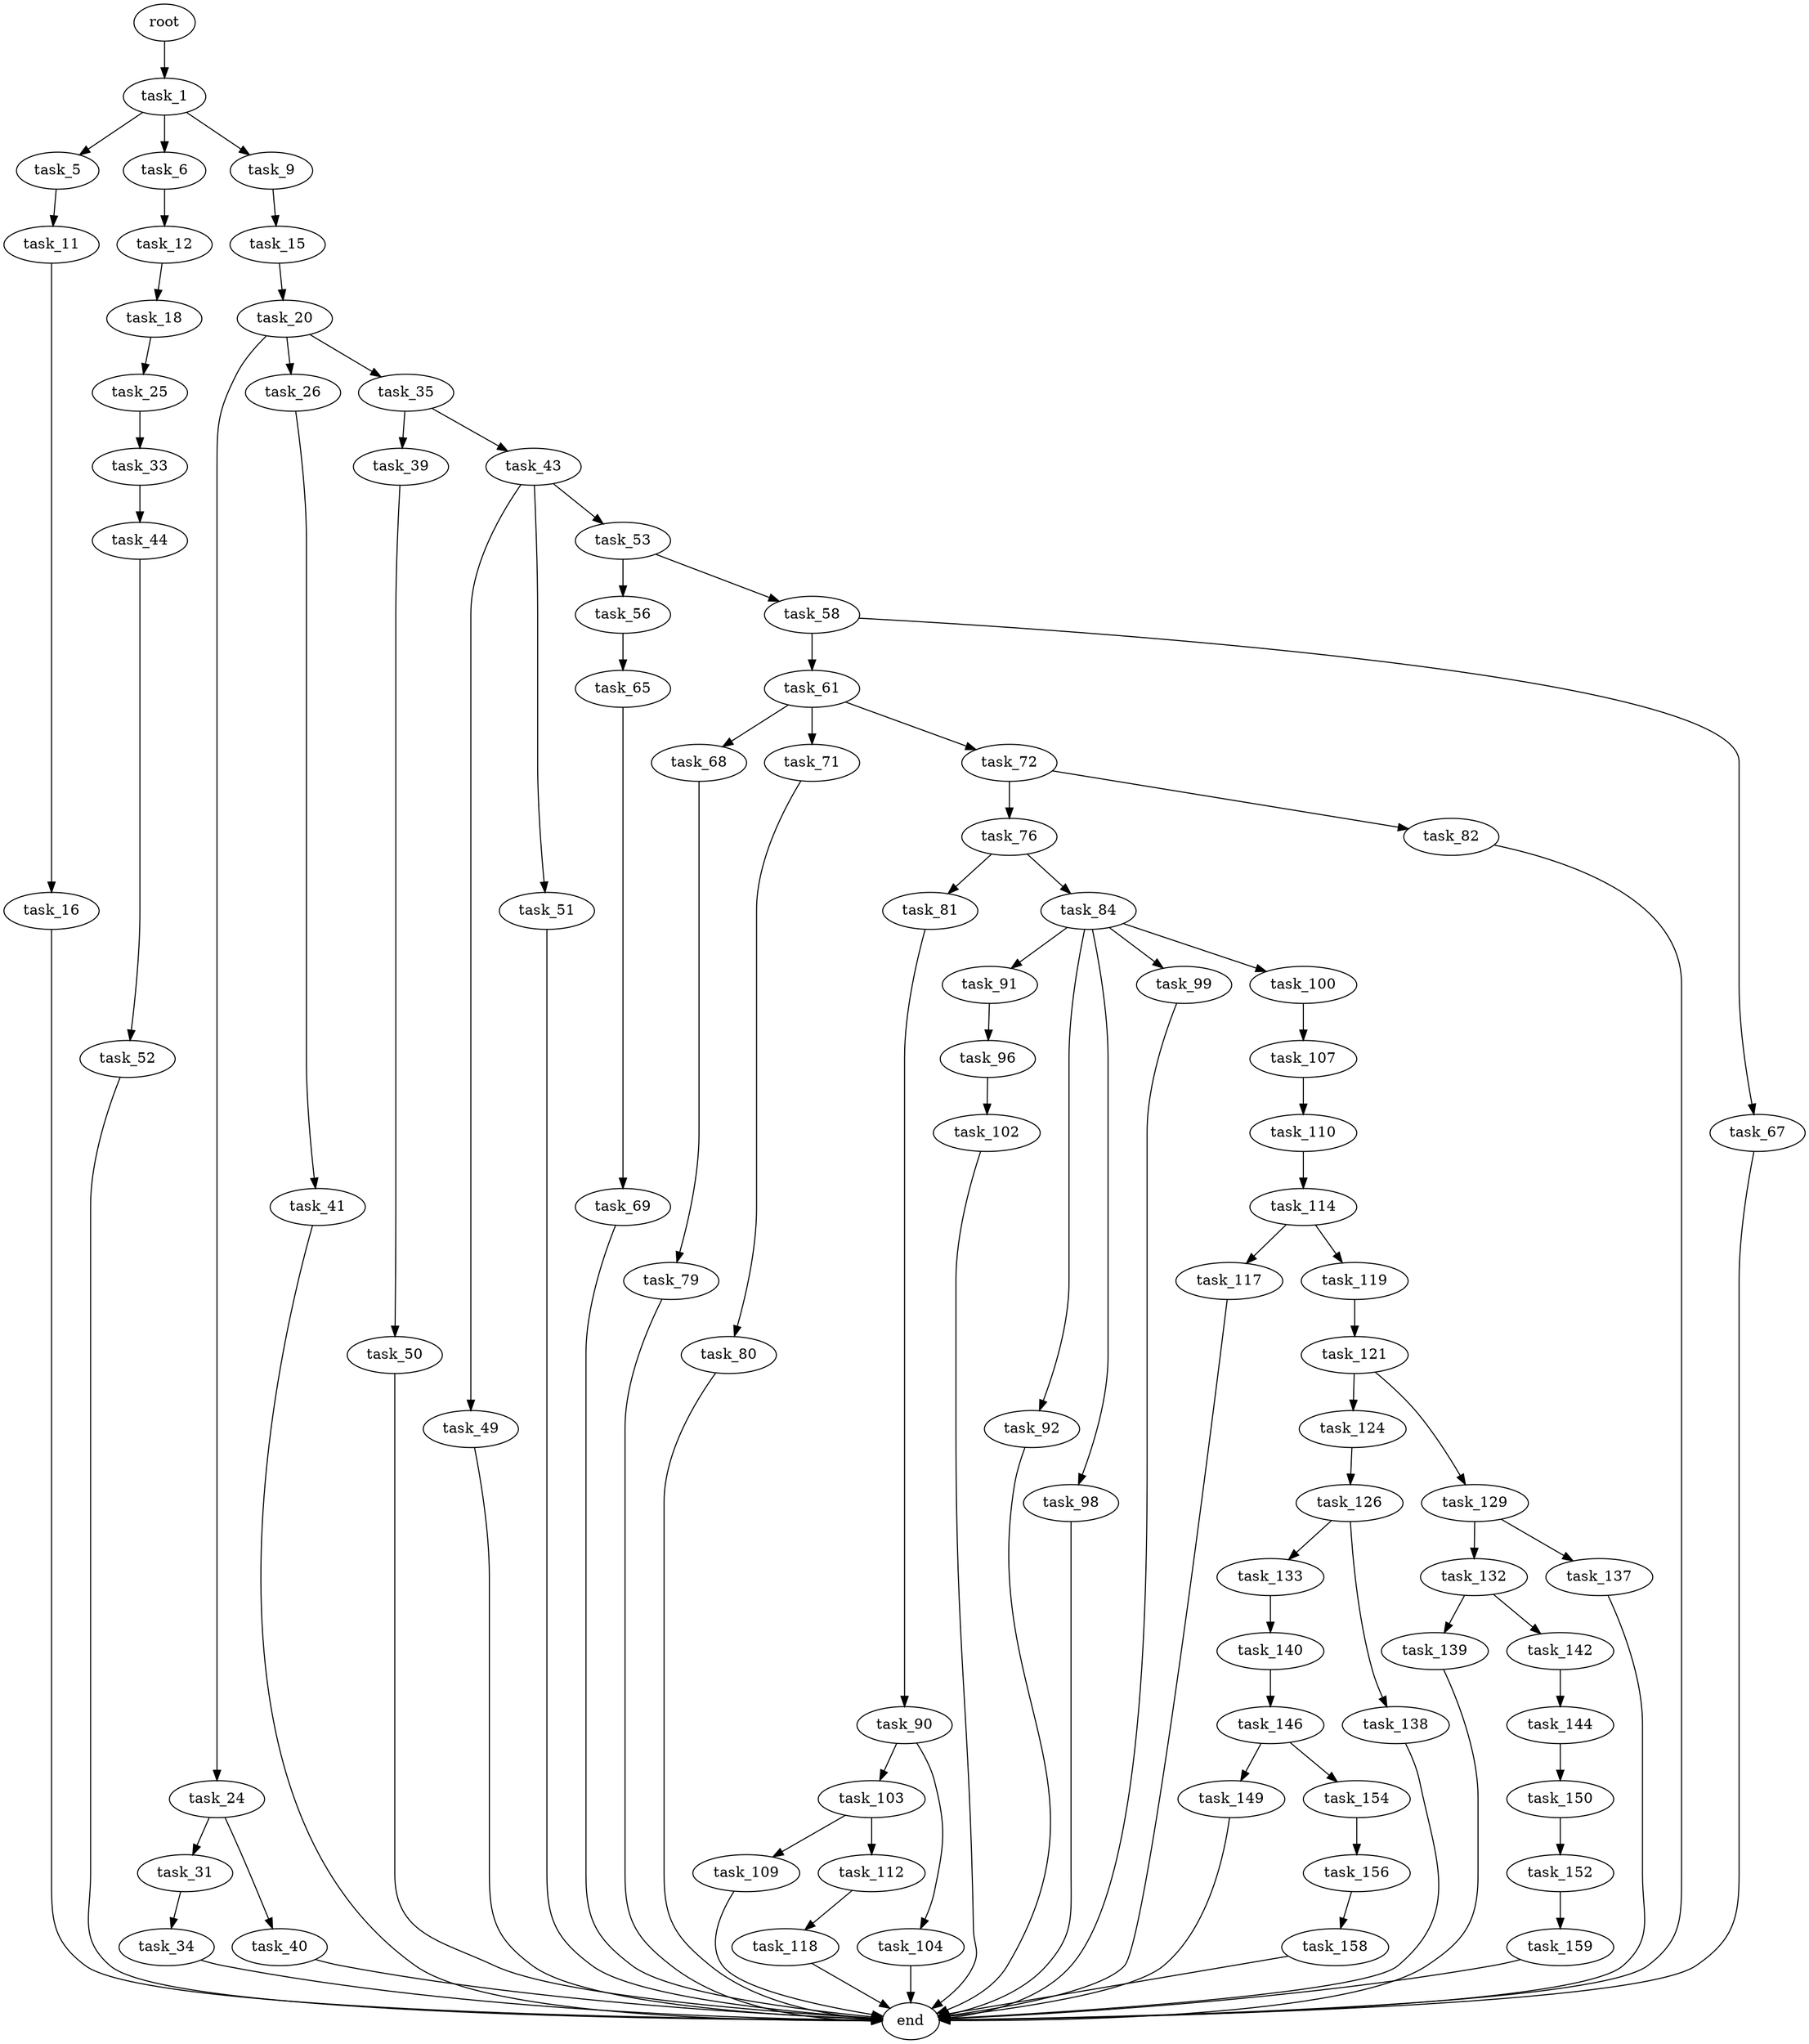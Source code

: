 digraph G {
  root [size="0.000000"];
  task_1 [size="12877438348.000000"];
  task_5 [size="8589934592.000000"];
  task_6 [size="134217728000.000000"];
  task_9 [size="7147313775.000000"];
  task_11 [size="17032139492.000000"];
  task_12 [size="231928233984.000000"];
  task_15 [size="93866019132.000000"];
  task_16 [size="15040475787.000000"];
  task_18 [size="134217728000.000000"];
  task_20 [size="641824036301.000000"];
  end [size="0.000000"];
  task_25 [size="16878363672.000000"];
  task_24 [size="9364767372.000000"];
  task_26 [size="549755813888.000000"];
  task_35 [size="28623148714.000000"];
  task_31 [size="549755813888.000000"];
  task_40 [size="11952639976.000000"];
  task_33 [size="28991029248.000000"];
  task_41 [size="4502244467.000000"];
  task_34 [size="134217728000.000000"];
  task_44 [size="1332713691.000000"];
  task_39 [size="99544069443.000000"];
  task_43 [size="28991029248.000000"];
  task_50 [size="229812707228.000000"];
  task_49 [size="5950368874.000000"];
  task_51 [size="134217728000.000000"];
  task_53 [size="31034379016.000000"];
  task_52 [size="8589934592.000000"];
  task_56 [size="5410095702.000000"];
  task_58 [size="119140119533.000000"];
  task_65 [size="100009975361.000000"];
  task_61 [size="4928271153.000000"];
  task_67 [size="782757789696.000000"];
  task_68 [size="1562955243.000000"];
  task_71 [size="4094178215.000000"];
  task_72 [size="14430781188.000000"];
  task_69 [size="2385718654.000000"];
  task_79 [size="649201635677.000000"];
  task_80 [size="81813535955.000000"];
  task_76 [size="6518737636.000000"];
  task_82 [size="1881398298.000000"];
  task_81 [size="477504773204.000000"];
  task_84 [size="134217728000.000000"];
  task_90 [size="137245162311.000000"];
  task_91 [size="168930869880.000000"];
  task_92 [size="28991029248.000000"];
  task_98 [size="320842353960.000000"];
  task_99 [size="134217728000.000000"];
  task_100 [size="289191330663.000000"];
  task_103 [size="7274751838.000000"];
  task_104 [size="2761324159.000000"];
  task_96 [size="286864427496.000000"];
  task_102 [size="584721442351.000000"];
  task_107 [size="313057624988.000000"];
  task_109 [size="132252764625.000000"];
  task_112 [size="27193598988.000000"];
  task_110 [size="83926714469.000000"];
  task_114 [size="28991029248.000000"];
  task_118 [size="301769873500.000000"];
  task_117 [size="234950746499.000000"];
  task_119 [size="177424400348.000000"];
  task_121 [size="74898440848.000000"];
  task_124 [size="231928233984.000000"];
  task_129 [size="46064078350.000000"];
  task_126 [size="165350805998.000000"];
  task_133 [size="28991029248.000000"];
  task_138 [size="231517855381.000000"];
  task_132 [size="708935112946.000000"];
  task_137 [size="13915783760.000000"];
  task_139 [size="782757789696.000000"];
  task_142 [size="443802027014.000000"];
  task_140 [size="1073741824000.000000"];
  task_146 [size="97283577156.000000"];
  task_144 [size="3648614814.000000"];
  task_150 [size="1701150551.000000"];
  task_149 [size="19714134612.000000"];
  task_154 [size="151002863044.000000"];
  task_152 [size="134217728000.000000"];
  task_159 [size="155695402677.000000"];
  task_156 [size="231928233984.000000"];
  task_158 [size="1073741824000.000000"];

  root -> task_1 [size="1.000000"];
  task_1 -> task_5 [size="33554432.000000"];
  task_1 -> task_6 [size="33554432.000000"];
  task_1 -> task_9 [size="33554432.000000"];
  task_5 -> task_11 [size="33554432.000000"];
  task_6 -> task_12 [size="209715200.000000"];
  task_9 -> task_15 [size="33554432.000000"];
  task_11 -> task_16 [size="536870912.000000"];
  task_12 -> task_18 [size="301989888.000000"];
  task_15 -> task_20 [size="209715200.000000"];
  task_16 -> end [size="1.000000"];
  task_18 -> task_25 [size="209715200.000000"];
  task_20 -> task_24 [size="411041792.000000"];
  task_20 -> task_26 [size="411041792.000000"];
  task_20 -> task_35 [size="411041792.000000"];
  task_25 -> task_33 [size="838860800.000000"];
  task_24 -> task_31 [size="838860800.000000"];
  task_24 -> task_40 [size="838860800.000000"];
  task_26 -> task_41 [size="536870912.000000"];
  task_35 -> task_39 [size="33554432.000000"];
  task_35 -> task_43 [size="33554432.000000"];
  task_31 -> task_34 [size="536870912.000000"];
  task_40 -> end [size="1.000000"];
  task_33 -> task_44 [size="75497472.000000"];
  task_41 -> end [size="1.000000"];
  task_34 -> end [size="1.000000"];
  task_44 -> task_52 [size="33554432.000000"];
  task_39 -> task_50 [size="411041792.000000"];
  task_43 -> task_49 [size="75497472.000000"];
  task_43 -> task_51 [size="75497472.000000"];
  task_43 -> task_53 [size="75497472.000000"];
  task_50 -> end [size="1.000000"];
  task_49 -> end [size="1.000000"];
  task_51 -> end [size="1.000000"];
  task_53 -> task_56 [size="838860800.000000"];
  task_53 -> task_58 [size="838860800.000000"];
  task_52 -> end [size="1.000000"];
  task_56 -> task_65 [size="134217728.000000"];
  task_58 -> task_61 [size="209715200.000000"];
  task_58 -> task_67 [size="209715200.000000"];
  task_65 -> task_69 [size="75497472.000000"];
  task_61 -> task_68 [size="209715200.000000"];
  task_61 -> task_71 [size="209715200.000000"];
  task_61 -> task_72 [size="209715200.000000"];
  task_67 -> end [size="1.000000"];
  task_68 -> task_79 [size="33554432.000000"];
  task_71 -> task_80 [size="75497472.000000"];
  task_72 -> task_76 [size="838860800.000000"];
  task_72 -> task_82 [size="838860800.000000"];
  task_69 -> end [size="1.000000"];
  task_79 -> end [size="1.000000"];
  task_80 -> end [size="1.000000"];
  task_76 -> task_81 [size="134217728.000000"];
  task_76 -> task_84 [size="134217728.000000"];
  task_82 -> end [size="1.000000"];
  task_81 -> task_90 [size="411041792.000000"];
  task_84 -> task_91 [size="209715200.000000"];
  task_84 -> task_92 [size="209715200.000000"];
  task_84 -> task_98 [size="209715200.000000"];
  task_84 -> task_99 [size="209715200.000000"];
  task_84 -> task_100 [size="209715200.000000"];
  task_90 -> task_103 [size="209715200.000000"];
  task_90 -> task_104 [size="209715200.000000"];
  task_91 -> task_96 [size="134217728.000000"];
  task_92 -> end [size="1.000000"];
  task_98 -> end [size="1.000000"];
  task_99 -> end [size="1.000000"];
  task_100 -> task_107 [size="209715200.000000"];
  task_103 -> task_109 [size="536870912.000000"];
  task_103 -> task_112 [size="536870912.000000"];
  task_104 -> end [size="1.000000"];
  task_96 -> task_102 [size="209715200.000000"];
  task_102 -> end [size="1.000000"];
  task_107 -> task_110 [size="411041792.000000"];
  task_109 -> end [size="1.000000"];
  task_112 -> task_118 [size="134217728.000000"];
  task_110 -> task_114 [size="75497472.000000"];
  task_114 -> task_117 [size="75497472.000000"];
  task_114 -> task_119 [size="75497472.000000"];
  task_118 -> end [size="1.000000"];
  task_117 -> end [size="1.000000"];
  task_119 -> task_121 [size="536870912.000000"];
  task_121 -> task_124 [size="209715200.000000"];
  task_121 -> task_129 [size="209715200.000000"];
  task_124 -> task_126 [size="301989888.000000"];
  task_129 -> task_132 [size="75497472.000000"];
  task_129 -> task_137 [size="75497472.000000"];
  task_126 -> task_133 [size="411041792.000000"];
  task_126 -> task_138 [size="411041792.000000"];
  task_133 -> task_140 [size="75497472.000000"];
  task_138 -> end [size="1.000000"];
  task_132 -> task_139 [size="838860800.000000"];
  task_132 -> task_142 [size="838860800.000000"];
  task_137 -> end [size="1.000000"];
  task_139 -> end [size="1.000000"];
  task_142 -> task_144 [size="301989888.000000"];
  task_140 -> task_146 [size="838860800.000000"];
  task_146 -> task_149 [size="134217728.000000"];
  task_146 -> task_154 [size="134217728.000000"];
  task_144 -> task_150 [size="209715200.000000"];
  task_150 -> task_152 [size="75497472.000000"];
  task_149 -> end [size="1.000000"];
  task_154 -> task_156 [size="411041792.000000"];
  task_152 -> task_159 [size="209715200.000000"];
  task_159 -> end [size="1.000000"];
  task_156 -> task_158 [size="301989888.000000"];
  task_158 -> end [size="1.000000"];
}
